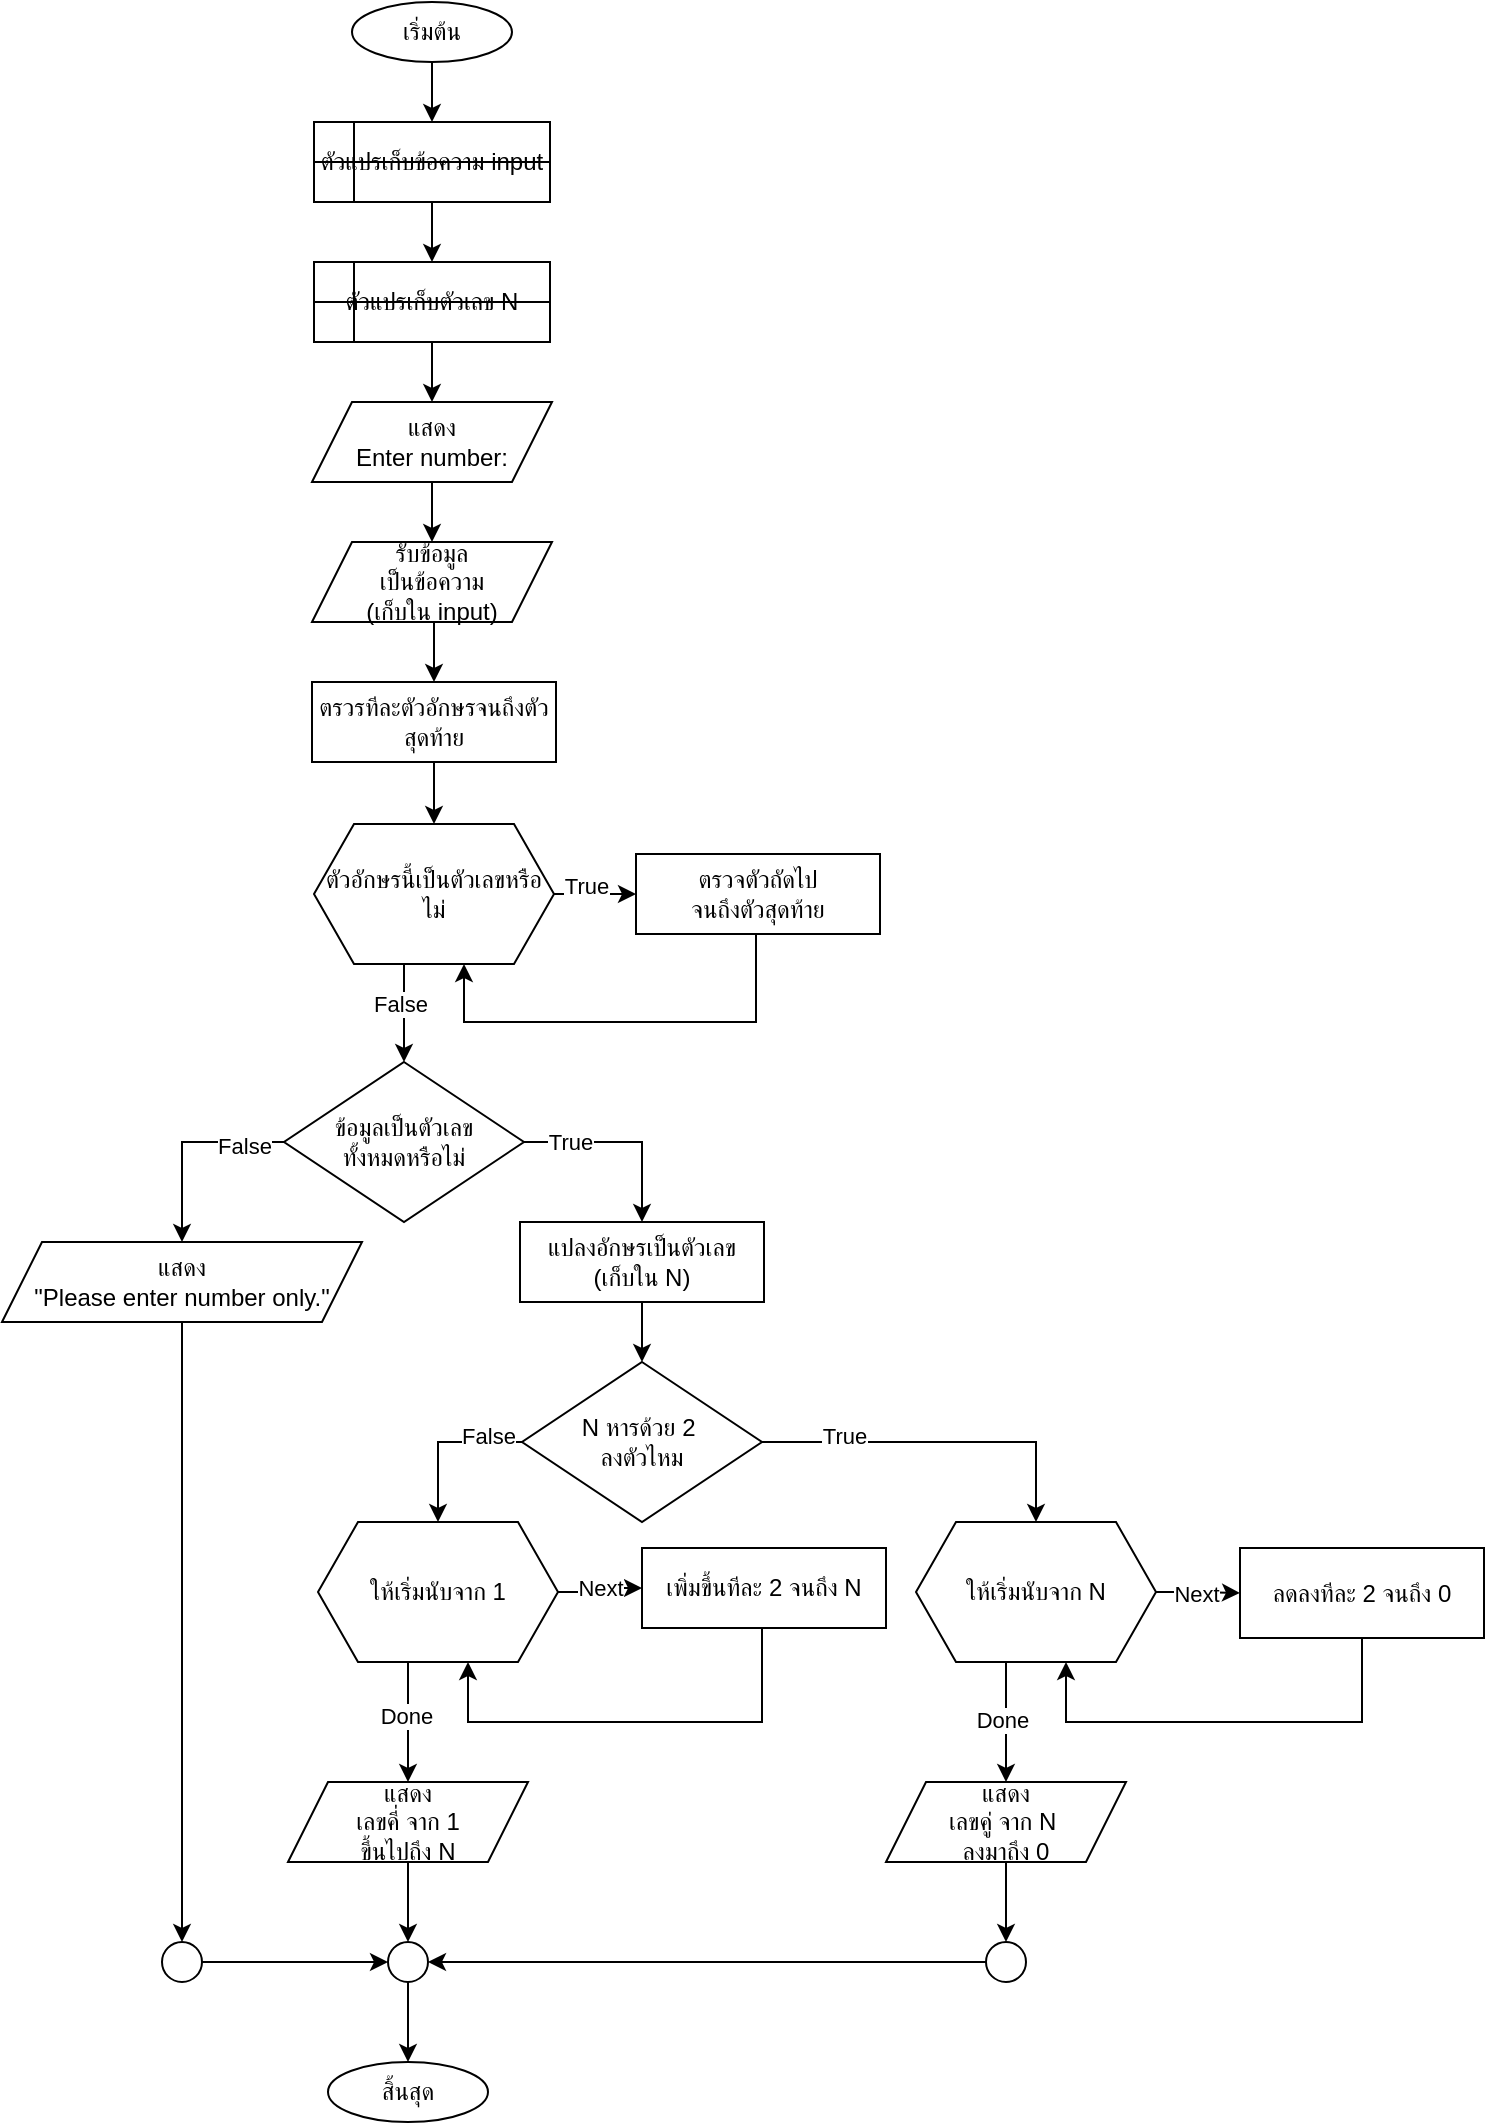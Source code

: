 <mxfile version="28.0.9">
  <diagram name="หน้า-1" id="KGD6qzJ3cK8H4dtYkZQe">
    <mxGraphModel dx="3620" dy="1852" grid="1" gridSize="10" guides="1" tooltips="1" connect="1" arrows="1" fold="1" page="1" pageScale="1" pageWidth="1654" pageHeight="2336" math="0" shadow="0">
      <root>
        <mxCell id="0" />
        <mxCell id="1" parent="0" />
        <mxCell id="HFrTMthz7Jt6YIfU-x2g-32" value="" style="edgeStyle=orthogonalEdgeStyle;rounded=0;orthogonalLoop=1;jettySize=auto;html=1;" parent="1" source="HFrTMthz7Jt6YIfU-x2g-1" target="HFrTMthz7Jt6YIfU-x2g-6" edge="1">
          <mxGeometry relative="1" as="geometry" />
        </mxCell>
        <mxCell id="HFrTMthz7Jt6YIfU-x2g-1" value="เริ่มต้น" style="ellipse;whiteSpace=wrap;html=1;" parent="1" vertex="1">
          <mxGeometry x="195" y="10" width="80" height="30" as="geometry" />
        </mxCell>
        <mxCell id="HFrTMthz7Jt6YIfU-x2g-2" value="สิ้นสุด" style="ellipse;whiteSpace=wrap;html=1;" parent="1" vertex="1">
          <mxGeometry x="183" y="1040" width="80" height="30" as="geometry" />
        </mxCell>
        <mxCell id="HFrTMthz7Jt6YIfU-x2g-33" value="" style="edgeStyle=orthogonalEdgeStyle;rounded=0;orthogonalLoop=1;jettySize=auto;html=1;" parent="1" source="HFrTMthz7Jt6YIfU-x2g-6" target="HFrTMthz7Jt6YIfU-x2g-8" edge="1">
          <mxGeometry relative="1" as="geometry" />
        </mxCell>
        <mxCell id="HFrTMthz7Jt6YIfU-x2g-6" value="ตัวแปรเก็บข้อความ input" style="shape=internalStorage;whiteSpace=wrap;html=1;backgroundOutline=1;" parent="1" vertex="1">
          <mxGeometry x="176" y="70" width="118" height="40" as="geometry" />
        </mxCell>
        <mxCell id="HFrTMthz7Jt6YIfU-x2g-34" value="" style="edgeStyle=orthogonalEdgeStyle;rounded=0;orthogonalLoop=1;jettySize=auto;html=1;" parent="1" source="HFrTMthz7Jt6YIfU-x2g-8" target="HFrTMthz7Jt6YIfU-x2g-9" edge="1">
          <mxGeometry relative="1" as="geometry" />
        </mxCell>
        <mxCell id="HFrTMthz7Jt6YIfU-x2g-8" value="ตัวแปรเก็บตัวเลข N" style="shape=internalStorage;whiteSpace=wrap;html=1;backgroundOutline=1;" parent="1" vertex="1">
          <mxGeometry x="176" y="140" width="118" height="40" as="geometry" />
        </mxCell>
        <mxCell id="HFrTMthz7Jt6YIfU-x2g-35" value="" style="edgeStyle=orthogonalEdgeStyle;rounded=0;orthogonalLoop=1;jettySize=auto;html=1;" parent="1" source="HFrTMthz7Jt6YIfU-x2g-9" target="HFrTMthz7Jt6YIfU-x2g-10" edge="1">
          <mxGeometry relative="1" as="geometry" />
        </mxCell>
        <mxCell id="HFrTMthz7Jt6YIfU-x2g-9" value="แสดง&lt;div&gt;Enter number:&lt;/div&gt;" style="shape=parallelogram;perimeter=parallelogramPerimeter;whiteSpace=wrap;html=1;fixedSize=1;" parent="1" vertex="1">
          <mxGeometry x="175" y="210" width="120" height="40" as="geometry" />
        </mxCell>
        <mxCell id="cBldyynDTgbquyn_7xmE-29" style="edgeStyle=orthogonalEdgeStyle;rounded=0;orthogonalLoop=1;jettySize=auto;html=1;exitX=0.5;exitY=1;exitDx=0;exitDy=0;entryX=0.5;entryY=0;entryDx=0;entryDy=0;" parent="1" source="HFrTMthz7Jt6YIfU-x2g-10" target="HFrTMthz7Jt6YIfU-x2g-11" edge="1">
          <mxGeometry relative="1" as="geometry" />
        </mxCell>
        <mxCell id="HFrTMthz7Jt6YIfU-x2g-10" value="รับข้อมูล&lt;div&gt;เป็นข้อความ&lt;/div&gt;&lt;div&gt;(เก็บใน input)&lt;/div&gt;" style="shape=parallelogram;perimeter=parallelogramPerimeter;whiteSpace=wrap;html=1;fixedSize=1;" parent="1" vertex="1">
          <mxGeometry x="175" y="280" width="120" height="40" as="geometry" />
        </mxCell>
        <mxCell id="8d2ErFuVDr-0t92YXGYk-12" value="" style="edgeStyle=orthogonalEdgeStyle;rounded=0;orthogonalLoop=1;jettySize=auto;html=1;" edge="1" parent="1" source="HFrTMthz7Jt6YIfU-x2g-11" target="HFrTMthz7Jt6YIfU-x2g-18">
          <mxGeometry relative="1" as="geometry" />
        </mxCell>
        <mxCell id="HFrTMthz7Jt6YIfU-x2g-11" value="ตรวรทีละตัวอักษรจนถึงตัวสุดท้าย" style="rounded=0;whiteSpace=wrap;html=1;" parent="1" vertex="1">
          <mxGeometry x="175" y="350" width="122" height="40" as="geometry" />
        </mxCell>
        <mxCell id="HFrTMthz7Jt6YIfU-x2g-30" style="edgeStyle=orthogonalEdgeStyle;rounded=0;orthogonalLoop=1;jettySize=auto;html=1;exitX=1;exitY=0.5;exitDx=0;exitDy=0;entryX=0.5;entryY=0;entryDx=0;entryDy=0;" parent="1" source="HFrTMthz7Jt6YIfU-x2g-13" target="HFrTMthz7Jt6YIfU-x2g-23" edge="1">
          <mxGeometry relative="1" as="geometry" />
        </mxCell>
        <mxCell id="HFrTMthz7Jt6YIfU-x2g-39" value="True" style="edgeLabel;html=1;align=center;verticalAlign=middle;resizable=0;points=[];" parent="HFrTMthz7Jt6YIfU-x2g-30" vertex="1" connectable="0">
          <mxGeometry x="-0.719" y="1" relative="1" as="geometry">
            <mxPoint x="9" y="1" as="offset" />
          </mxGeometry>
        </mxCell>
        <mxCell id="cBldyynDTgbquyn_7xmE-8" style="edgeStyle=orthogonalEdgeStyle;rounded=0;orthogonalLoop=1;jettySize=auto;html=1;exitX=0;exitY=0.5;exitDx=0;exitDy=0;entryX=0.5;entryY=0;entryDx=0;entryDy=0;" parent="1" source="HFrTMthz7Jt6YIfU-x2g-13" target="cBldyynDTgbquyn_7xmE-1" edge="1">
          <mxGeometry relative="1" as="geometry" />
        </mxCell>
        <mxCell id="cBldyynDTgbquyn_7xmE-9" value="False" style="edgeLabel;html=1;align=center;verticalAlign=middle;resizable=0;points=[];" parent="cBldyynDTgbquyn_7xmE-8" vertex="1" connectable="0">
          <mxGeometry x="-0.594" y="2" relative="1" as="geometry">
            <mxPoint as="offset" />
          </mxGeometry>
        </mxCell>
        <mxCell id="HFrTMthz7Jt6YIfU-x2g-13" value="ข้อมูลเป็นตัวเลข&lt;div&gt;ทั้งหมดหรือไม่&lt;/div&gt;" style="rhombus;whiteSpace=wrap;html=1;" parent="1" vertex="1">
          <mxGeometry x="161" y="540" width="120" height="80" as="geometry" />
        </mxCell>
        <mxCell id="8d2ErFuVDr-0t92YXGYk-1" value="" style="edgeStyle=orthogonalEdgeStyle;rounded=0;orthogonalLoop=1;jettySize=auto;html=1;" edge="1" parent="1" source="HFrTMthz7Jt6YIfU-x2g-18" target="HFrTMthz7Jt6YIfU-x2g-21">
          <mxGeometry relative="1" as="geometry" />
        </mxCell>
        <mxCell id="8d2ErFuVDr-0t92YXGYk-3" value="True" style="edgeLabel;html=1;align=center;verticalAlign=middle;resizable=0;points=[];" vertex="1" connectable="0" parent="8d2ErFuVDr-0t92YXGYk-1">
          <mxGeometry x="-0.225" y="4" relative="1" as="geometry">
            <mxPoint as="offset" />
          </mxGeometry>
        </mxCell>
        <mxCell id="8d2ErFuVDr-0t92YXGYk-26" style="edgeStyle=orthogonalEdgeStyle;rounded=0;orthogonalLoop=1;jettySize=auto;html=1;exitX=0.375;exitY=1;exitDx=0;exitDy=0;entryX=0.5;entryY=0;entryDx=0;entryDy=0;" edge="1" parent="1" source="HFrTMthz7Jt6YIfU-x2g-18" target="HFrTMthz7Jt6YIfU-x2g-13">
          <mxGeometry relative="1" as="geometry" />
        </mxCell>
        <mxCell id="8d2ErFuVDr-0t92YXGYk-27" value="False" style="edgeLabel;html=1;align=center;verticalAlign=middle;resizable=0;points=[];" vertex="1" connectable="0" parent="8d2ErFuVDr-0t92YXGYk-26">
          <mxGeometry x="-0.207" y="-2" relative="1" as="geometry">
            <mxPoint as="offset" />
          </mxGeometry>
        </mxCell>
        <mxCell id="HFrTMthz7Jt6YIfU-x2g-18" value="ตัวอักษรนี้เป็นตัวเลขหรือไม่" style="shape=hexagon;perimeter=hexagonPerimeter2;whiteSpace=wrap;html=1;fixedSize=1;" parent="1" vertex="1">
          <mxGeometry x="176" y="421" width="120" height="70" as="geometry" />
        </mxCell>
        <mxCell id="8d2ErFuVDr-0t92YXGYk-15" style="edgeStyle=orthogonalEdgeStyle;rounded=0;orthogonalLoop=1;jettySize=auto;html=1;exitX=0.5;exitY=1;exitDx=0;exitDy=0;entryX=0.625;entryY=1;entryDx=0;entryDy=0;" edge="1" parent="1" source="HFrTMthz7Jt6YIfU-x2g-21" target="HFrTMthz7Jt6YIfU-x2g-18">
          <mxGeometry relative="1" as="geometry">
            <Array as="points">
              <mxPoint x="397" y="476" />
              <mxPoint x="397" y="520" />
              <mxPoint x="251" y="520" />
            </Array>
          </mxGeometry>
        </mxCell>
        <mxCell id="HFrTMthz7Jt6YIfU-x2g-21" value="ตรวจตัวถัดไป&lt;div&gt;จนถึงตัวสุดท้าย&lt;/div&gt;" style="rounded=0;whiteSpace=wrap;html=1;" parent="1" vertex="1">
          <mxGeometry x="337" y="436" width="122" height="40" as="geometry" />
        </mxCell>
        <mxCell id="cBldyynDTgbquyn_7xmE-26" value="" style="edgeStyle=orthogonalEdgeStyle;rounded=0;orthogonalLoop=1;jettySize=auto;html=1;" parent="1" source="HFrTMthz7Jt6YIfU-x2g-23" target="cBldyynDTgbquyn_7xmE-2" edge="1">
          <mxGeometry relative="1" as="geometry" />
        </mxCell>
        <mxCell id="HFrTMthz7Jt6YIfU-x2g-23" value="แปลงอักษรเป็นตัวเลข&lt;div&gt;(เก็บใน N)&lt;/div&gt;" style="rounded=0;whiteSpace=wrap;html=1;" parent="1" vertex="1">
          <mxGeometry x="279" y="620" width="122" height="40" as="geometry" />
        </mxCell>
        <mxCell id="8d2ErFuVDr-0t92YXGYk-30" style="edgeStyle=orthogonalEdgeStyle;rounded=0;orthogonalLoop=1;jettySize=auto;html=1;exitX=0.5;exitY=1;exitDx=0;exitDy=0;entryX=0.5;entryY=0;entryDx=0;entryDy=0;" edge="1" parent="1" source="cBldyynDTgbquyn_7xmE-1" target="cBldyynDTgbquyn_7xmE-19">
          <mxGeometry relative="1" as="geometry" />
        </mxCell>
        <mxCell id="cBldyynDTgbquyn_7xmE-1" value="แสดง&lt;div&gt;&quot;Please enter number only.&quot;&lt;/div&gt;" style="shape=parallelogram;perimeter=parallelogramPerimeter;whiteSpace=wrap;html=1;fixedSize=1;" parent="1" vertex="1">
          <mxGeometry x="20" y="630" width="180" height="40" as="geometry" />
        </mxCell>
        <mxCell id="8d2ErFuVDr-0t92YXGYk-6" style="edgeStyle=orthogonalEdgeStyle;rounded=0;orthogonalLoop=1;jettySize=auto;html=1;exitX=1;exitY=0.5;exitDx=0;exitDy=0;entryX=0.5;entryY=0;entryDx=0;entryDy=0;" edge="1" parent="1" source="cBldyynDTgbquyn_7xmE-2" target="8d2ErFuVDr-0t92YXGYk-4">
          <mxGeometry relative="1" as="geometry" />
        </mxCell>
        <mxCell id="8d2ErFuVDr-0t92YXGYk-8" value="True" style="edgeLabel;html=1;align=center;verticalAlign=middle;resizable=0;points=[];" vertex="1" connectable="0" parent="8d2ErFuVDr-0t92YXGYk-6">
          <mxGeometry x="-0.535" y="3" relative="1" as="geometry">
            <mxPoint as="offset" />
          </mxGeometry>
        </mxCell>
        <mxCell id="8d2ErFuVDr-0t92YXGYk-7" style="edgeStyle=orthogonalEdgeStyle;rounded=0;orthogonalLoop=1;jettySize=auto;html=1;exitX=0;exitY=0.5;exitDx=0;exitDy=0;entryX=0.5;entryY=0;entryDx=0;entryDy=0;" edge="1" parent="1" source="cBldyynDTgbquyn_7xmE-2" target="8d2ErFuVDr-0t92YXGYk-5">
          <mxGeometry relative="1" as="geometry" />
        </mxCell>
        <mxCell id="8d2ErFuVDr-0t92YXGYk-9" value="False" style="edgeLabel;html=1;align=center;verticalAlign=middle;resizable=0;points=[];" vertex="1" connectable="0" parent="8d2ErFuVDr-0t92YXGYk-7">
          <mxGeometry x="-0.576" y="-3" relative="1" as="geometry">
            <mxPoint as="offset" />
          </mxGeometry>
        </mxCell>
        <mxCell id="cBldyynDTgbquyn_7xmE-2" value="N หารด้วย 2&amp;nbsp;&lt;div&gt;ลงตัวไหม&lt;/div&gt;" style="rhombus;whiteSpace=wrap;html=1;" parent="1" vertex="1">
          <mxGeometry x="280" y="690" width="120" height="80" as="geometry" />
        </mxCell>
        <mxCell id="8d2ErFuVDr-0t92YXGYk-29" value="" style="edgeStyle=orthogonalEdgeStyle;rounded=0;orthogonalLoop=1;jettySize=auto;html=1;" edge="1" parent="1" source="cBldyynDTgbquyn_7xmE-4" target="cBldyynDTgbquyn_7xmE-16">
          <mxGeometry relative="1" as="geometry" />
        </mxCell>
        <mxCell id="cBldyynDTgbquyn_7xmE-4" value="แสดง&lt;div&gt;เลขคู่ จาก N&amp;nbsp;&lt;/div&gt;&lt;div&gt;ลงมาถึง 0&lt;/div&gt;" style="shape=parallelogram;perimeter=parallelogramPerimeter;whiteSpace=wrap;html=1;fixedSize=1;" parent="1" vertex="1">
          <mxGeometry x="462" y="900" width="120" height="40" as="geometry" />
        </mxCell>
        <mxCell id="8d2ErFuVDr-0t92YXGYk-28" value="" style="edgeStyle=orthogonalEdgeStyle;rounded=0;orthogonalLoop=1;jettySize=auto;html=1;" edge="1" parent="1" source="cBldyynDTgbquyn_7xmE-5" target="cBldyynDTgbquyn_7xmE-17">
          <mxGeometry relative="1" as="geometry" />
        </mxCell>
        <mxCell id="cBldyynDTgbquyn_7xmE-5" value="แสดง&lt;div&gt;เลขคี่ จาก 1&lt;/div&gt;&lt;div&gt;ขึ้นไปถึง N&lt;/div&gt;" style="shape=parallelogram;perimeter=parallelogramPerimeter;whiteSpace=wrap;html=1;fixedSize=1;" parent="1" vertex="1">
          <mxGeometry x="163" y="900" width="120" height="40" as="geometry" />
        </mxCell>
        <mxCell id="cBldyynDTgbquyn_7xmE-25" style="edgeStyle=orthogonalEdgeStyle;rounded=0;orthogonalLoop=1;jettySize=auto;html=1;exitX=0;exitY=0.5;exitDx=0;exitDy=0;entryX=1;entryY=0.5;entryDx=0;entryDy=0;" parent="1" source="cBldyynDTgbquyn_7xmE-16" target="cBldyynDTgbquyn_7xmE-17" edge="1">
          <mxGeometry relative="1" as="geometry" />
        </mxCell>
        <mxCell id="cBldyynDTgbquyn_7xmE-16" value="" style="ellipse;whiteSpace=wrap;html=1;aspect=fixed;" parent="1" vertex="1">
          <mxGeometry x="512" y="980" width="20" height="20" as="geometry" />
        </mxCell>
        <mxCell id="cBldyynDTgbquyn_7xmE-22" value="" style="edgeStyle=orthogonalEdgeStyle;rounded=0;orthogonalLoop=1;jettySize=auto;html=1;" parent="1" source="cBldyynDTgbquyn_7xmE-17" target="HFrTMthz7Jt6YIfU-x2g-2" edge="1">
          <mxGeometry relative="1" as="geometry" />
        </mxCell>
        <mxCell id="cBldyynDTgbquyn_7xmE-17" value="" style="ellipse;whiteSpace=wrap;html=1;aspect=fixed;" parent="1" vertex="1">
          <mxGeometry x="213" y="980" width="20" height="20" as="geometry" />
        </mxCell>
        <mxCell id="cBldyynDTgbquyn_7xmE-21" value="" style="edgeStyle=orthogonalEdgeStyle;rounded=0;orthogonalLoop=1;jettySize=auto;html=1;" parent="1" source="cBldyynDTgbquyn_7xmE-19" target="cBldyynDTgbquyn_7xmE-17" edge="1">
          <mxGeometry relative="1" as="geometry" />
        </mxCell>
        <mxCell id="cBldyynDTgbquyn_7xmE-19" value="" style="ellipse;whiteSpace=wrap;html=1;aspect=fixed;" parent="1" vertex="1">
          <mxGeometry x="100" y="980" width="20" height="20" as="geometry" />
        </mxCell>
        <mxCell id="8d2ErFuVDr-0t92YXGYk-17" value="" style="edgeStyle=orthogonalEdgeStyle;rounded=0;orthogonalLoop=1;jettySize=auto;html=1;" edge="1" parent="1" source="8d2ErFuVDr-0t92YXGYk-4" target="8d2ErFuVDr-0t92YXGYk-10">
          <mxGeometry relative="1" as="geometry" />
        </mxCell>
        <mxCell id="8d2ErFuVDr-0t92YXGYk-21" value="Next" style="edgeLabel;html=1;align=center;verticalAlign=middle;resizable=0;points=[];" vertex="1" connectable="0" parent="8d2ErFuVDr-0t92YXGYk-17">
          <mxGeometry x="-0.054" y="-1" relative="1" as="geometry">
            <mxPoint as="offset" />
          </mxGeometry>
        </mxCell>
        <mxCell id="8d2ErFuVDr-0t92YXGYk-23" style="edgeStyle=orthogonalEdgeStyle;rounded=0;orthogonalLoop=1;jettySize=auto;html=1;exitX=0.375;exitY=1;exitDx=0;exitDy=0;entryX=0.5;entryY=0;entryDx=0;entryDy=0;" edge="1" parent="1" source="8d2ErFuVDr-0t92YXGYk-4" target="cBldyynDTgbquyn_7xmE-4">
          <mxGeometry relative="1" as="geometry" />
        </mxCell>
        <mxCell id="8d2ErFuVDr-0t92YXGYk-25" value="Done" style="edgeLabel;html=1;align=center;verticalAlign=middle;resizable=0;points=[];" vertex="1" connectable="0" parent="8d2ErFuVDr-0t92YXGYk-23">
          <mxGeometry x="-0.057" y="-2" relative="1" as="geometry">
            <mxPoint as="offset" />
          </mxGeometry>
        </mxCell>
        <mxCell id="8d2ErFuVDr-0t92YXGYk-4" value="ให้เริ่มนับจาก N" style="shape=hexagon;perimeter=hexagonPerimeter2;whiteSpace=wrap;html=1;fixedSize=1;" vertex="1" parent="1">
          <mxGeometry x="477" y="770" width="120" height="70" as="geometry" />
        </mxCell>
        <mxCell id="8d2ErFuVDr-0t92YXGYk-16" value="" style="edgeStyle=orthogonalEdgeStyle;rounded=0;orthogonalLoop=1;jettySize=auto;html=1;" edge="1" parent="1" source="8d2ErFuVDr-0t92YXGYk-5" target="8d2ErFuVDr-0t92YXGYk-11">
          <mxGeometry relative="1" as="geometry" />
        </mxCell>
        <mxCell id="8d2ErFuVDr-0t92YXGYk-20" value="Next" style="edgeLabel;html=1;align=center;verticalAlign=middle;resizable=0;points=[];" vertex="1" connectable="0" parent="8d2ErFuVDr-0t92YXGYk-16">
          <mxGeometry x="-0.077" y="2" relative="1" as="geometry">
            <mxPoint as="offset" />
          </mxGeometry>
        </mxCell>
        <mxCell id="8d2ErFuVDr-0t92YXGYk-22" style="edgeStyle=orthogonalEdgeStyle;rounded=0;orthogonalLoop=1;jettySize=auto;html=1;exitX=0.375;exitY=1;exitDx=0;exitDy=0;entryX=0.5;entryY=0;entryDx=0;entryDy=0;" edge="1" parent="1" source="8d2ErFuVDr-0t92YXGYk-5" target="cBldyynDTgbquyn_7xmE-5">
          <mxGeometry relative="1" as="geometry" />
        </mxCell>
        <mxCell id="8d2ErFuVDr-0t92YXGYk-24" value="Done" style="edgeLabel;html=1;align=center;verticalAlign=middle;resizable=0;points=[];" vertex="1" connectable="0" parent="8d2ErFuVDr-0t92YXGYk-22">
          <mxGeometry x="-0.114" y="-1" relative="1" as="geometry">
            <mxPoint as="offset" />
          </mxGeometry>
        </mxCell>
        <mxCell id="8d2ErFuVDr-0t92YXGYk-5" value="ให้เริ่มนับจาก 1" style="shape=hexagon;perimeter=hexagonPerimeter2;whiteSpace=wrap;html=1;fixedSize=1;" vertex="1" parent="1">
          <mxGeometry x="178" y="770" width="120" height="70" as="geometry" />
        </mxCell>
        <mxCell id="8d2ErFuVDr-0t92YXGYk-18" style="edgeStyle=orthogonalEdgeStyle;rounded=0;orthogonalLoop=1;jettySize=auto;html=1;exitX=0.5;exitY=1;exitDx=0;exitDy=0;entryX=0.625;entryY=1;entryDx=0;entryDy=0;" edge="1" parent="1" source="8d2ErFuVDr-0t92YXGYk-10" target="8d2ErFuVDr-0t92YXGYk-4">
          <mxGeometry relative="1" as="geometry">
            <Array as="points">
              <mxPoint x="700" y="870" />
              <mxPoint x="552" y="870" />
            </Array>
          </mxGeometry>
        </mxCell>
        <mxCell id="8d2ErFuVDr-0t92YXGYk-10" value="ลดลงทีละ 2 จนถึง 0" style="rounded=0;whiteSpace=wrap;html=1;" vertex="1" parent="1">
          <mxGeometry x="639" y="783" width="122" height="45" as="geometry" />
        </mxCell>
        <mxCell id="8d2ErFuVDr-0t92YXGYk-19" style="edgeStyle=orthogonalEdgeStyle;rounded=0;orthogonalLoop=1;jettySize=auto;html=1;exitX=0.5;exitY=1;exitDx=0;exitDy=0;entryX=0.625;entryY=1;entryDx=0;entryDy=0;" edge="1" parent="1" source="8d2ErFuVDr-0t92YXGYk-11" target="8d2ErFuVDr-0t92YXGYk-5">
          <mxGeometry relative="1" as="geometry">
            <Array as="points">
              <mxPoint x="400" y="823" />
              <mxPoint x="400" y="870" />
              <mxPoint x="253" y="870" />
            </Array>
          </mxGeometry>
        </mxCell>
        <mxCell id="8d2ErFuVDr-0t92YXGYk-11" value="เพิ่มขึ้นทีละ 2 จนถึง N" style="rounded=0;whiteSpace=wrap;html=1;" vertex="1" parent="1">
          <mxGeometry x="340" y="783" width="122" height="40" as="geometry" />
        </mxCell>
      </root>
    </mxGraphModel>
  </diagram>
</mxfile>
